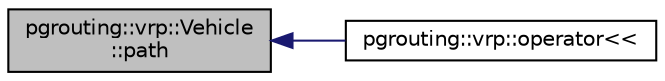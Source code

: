 digraph "pgrouting::vrp::Vehicle::path"
{
  edge [fontname="Helvetica",fontsize="10",labelfontname="Helvetica",labelfontsize="10"];
  node [fontname="Helvetica",fontsize="10",shape=record];
  rankdir="LR";
  Node541 [label="pgrouting::vrp::Vehicle\l::path",height=0.2,width=0.4,color="black", fillcolor="grey75", style="filled", fontcolor="black"];
  Node541 -> Node542 [dir="back",color="midnightblue",fontsize="10",style="solid",fontname="Helvetica"];
  Node542 [label="pgrouting::vrp::operator\<\<",height=0.2,width=0.4,color="black", fillcolor="white", style="filled",URL="$namespacepgrouting_1_1vrp.html#ad52d4d4bcd5667c19bd9c78f72dde8c7"];
}
